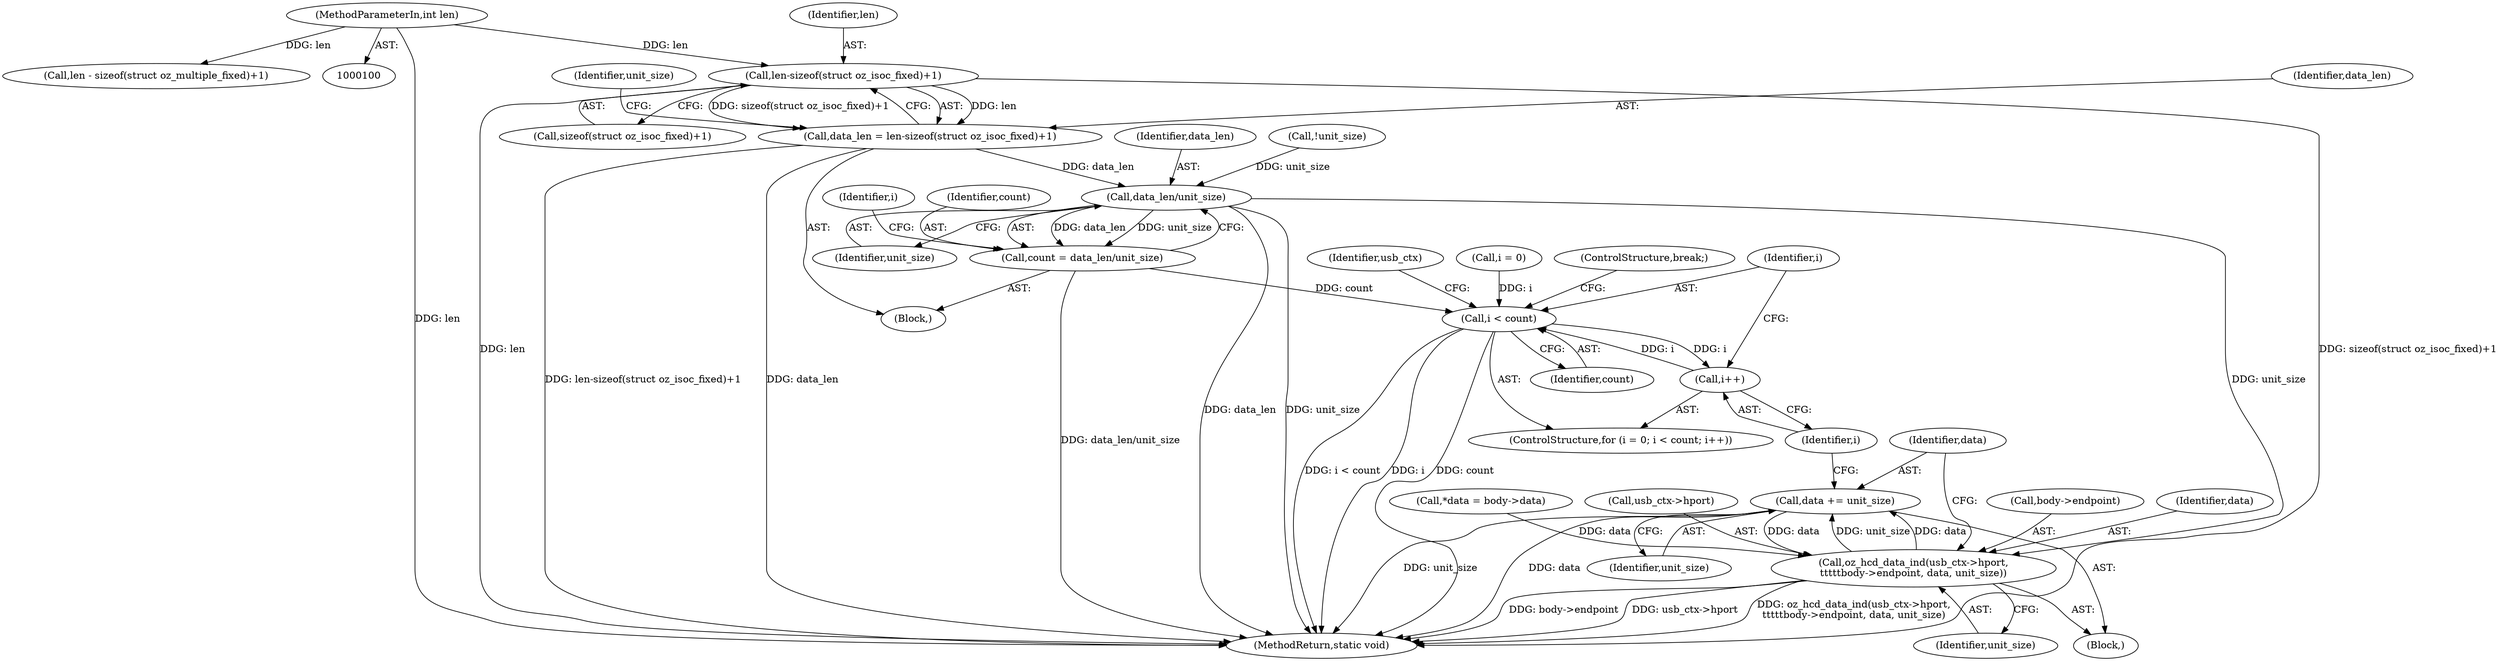 digraph "0_linux_04bf464a5dfd9ade0dda918e44366c2c61fce80b@API" {
"1000175" [label="(Call,len-sizeof(struct oz_isoc_fixed)+1)"];
"1000103" [label="(MethodParameterIn,int len)"];
"1000173" [label="(Call,data_len = len-sizeof(struct oz_isoc_fixed)+1)"];
"1000201" [label="(Call,data_len/unit_size)"];
"1000199" [label="(Call,count = data_len/unit_size)"];
"1000208" [label="(Call,i < count)"];
"1000211" [label="(Call,i++)"];
"1000214" [label="(Call,oz_hcd_data_ind(usb_ctx->hport,\n\t\t\t\t\tbody->endpoint, data, unit_size))"];
"1000223" [label="(Call,data += unit_size)"];
"1000204" [label="(ControlStructure,for (i = 0; i < count; i++))"];
"1000227" [label="(MethodReturn,static void)"];
"1000225" [label="(Identifier,unit_size)"];
"1000165" [label="(Block,)"];
"1000210" [label="(Identifier,count)"];
"1000183" [label="(Identifier,unit_size)"];
"1000203" [label="(Identifier,unit_size)"];
"1000201" [label="(Call,data_len/unit_size)"];
"1000202" [label="(Identifier,data_len)"];
"1000216" [label="(Identifier,usb_ctx)"];
"1000173" [label="(Call,data_len = len-sizeof(struct oz_isoc_fixed)+1)"];
"1000218" [label="(Call,body->endpoint)"];
"1000223" [label="(Call,data += unit_size)"];
"1000176" [label="(Identifier,len)"];
"1000177" [label="(Call,sizeof(struct oz_isoc_fixed)+1)"];
"1000224" [label="(Identifier,data)"];
"1000200" [label="(Identifier,count)"];
"1000214" [label="(Call,oz_hcd_data_ind(usb_ctx->hport,\n\t\t\t\t\tbody->endpoint, data, unit_size))"];
"1000209" [label="(Identifier,i)"];
"1000205" [label="(Call,i = 0)"];
"1000221" [label="(Identifier,data)"];
"1000188" [label="(Call,*data = body->data)"];
"1000103" [label="(MethodParameterIn,int len)"];
"1000199" [label="(Call,count = data_len/unit_size)"];
"1000211" [label="(Call,i++)"];
"1000226" [label="(ControlStructure,break;)"];
"1000134" [label="(Call,len - sizeof(struct oz_multiple_fixed)+1)"];
"1000206" [label="(Identifier,i)"];
"1000208" [label="(Call,i < count)"];
"1000215" [label="(Call,usb_ctx->hport)"];
"1000175" [label="(Call,len-sizeof(struct oz_isoc_fixed)+1)"];
"1000213" [label="(Block,)"];
"1000222" [label="(Identifier,unit_size)"];
"1000174" [label="(Identifier,data_len)"];
"1000212" [label="(Identifier,i)"];
"1000196" [label="(Call,!unit_size)"];
"1000175" -> "1000173"  [label="AST: "];
"1000175" -> "1000177"  [label="CFG: "];
"1000176" -> "1000175"  [label="AST: "];
"1000177" -> "1000175"  [label="AST: "];
"1000173" -> "1000175"  [label="CFG: "];
"1000175" -> "1000227"  [label="DDG: len"];
"1000175" -> "1000227"  [label="DDG: sizeof(struct oz_isoc_fixed)+1"];
"1000175" -> "1000173"  [label="DDG: len"];
"1000175" -> "1000173"  [label="DDG: sizeof(struct oz_isoc_fixed)+1"];
"1000103" -> "1000175"  [label="DDG: len"];
"1000103" -> "1000100"  [label="AST: "];
"1000103" -> "1000227"  [label="DDG: len"];
"1000103" -> "1000134"  [label="DDG: len"];
"1000173" -> "1000165"  [label="AST: "];
"1000174" -> "1000173"  [label="AST: "];
"1000183" -> "1000173"  [label="CFG: "];
"1000173" -> "1000227"  [label="DDG: data_len"];
"1000173" -> "1000227"  [label="DDG: len-sizeof(struct oz_isoc_fixed)+1"];
"1000173" -> "1000201"  [label="DDG: data_len"];
"1000201" -> "1000199"  [label="AST: "];
"1000201" -> "1000203"  [label="CFG: "];
"1000202" -> "1000201"  [label="AST: "];
"1000203" -> "1000201"  [label="AST: "];
"1000199" -> "1000201"  [label="CFG: "];
"1000201" -> "1000227"  [label="DDG: unit_size"];
"1000201" -> "1000227"  [label="DDG: data_len"];
"1000201" -> "1000199"  [label="DDG: data_len"];
"1000201" -> "1000199"  [label="DDG: unit_size"];
"1000196" -> "1000201"  [label="DDG: unit_size"];
"1000201" -> "1000214"  [label="DDG: unit_size"];
"1000199" -> "1000165"  [label="AST: "];
"1000200" -> "1000199"  [label="AST: "];
"1000206" -> "1000199"  [label="CFG: "];
"1000199" -> "1000227"  [label="DDG: data_len/unit_size"];
"1000199" -> "1000208"  [label="DDG: count"];
"1000208" -> "1000204"  [label="AST: "];
"1000208" -> "1000210"  [label="CFG: "];
"1000209" -> "1000208"  [label="AST: "];
"1000210" -> "1000208"  [label="AST: "];
"1000216" -> "1000208"  [label="CFG: "];
"1000226" -> "1000208"  [label="CFG: "];
"1000208" -> "1000227"  [label="DDG: i"];
"1000208" -> "1000227"  [label="DDG: count"];
"1000208" -> "1000227"  [label="DDG: i < count"];
"1000205" -> "1000208"  [label="DDG: i"];
"1000211" -> "1000208"  [label="DDG: i"];
"1000208" -> "1000211"  [label="DDG: i"];
"1000211" -> "1000204"  [label="AST: "];
"1000211" -> "1000212"  [label="CFG: "];
"1000212" -> "1000211"  [label="AST: "];
"1000209" -> "1000211"  [label="CFG: "];
"1000214" -> "1000213"  [label="AST: "];
"1000214" -> "1000222"  [label="CFG: "];
"1000215" -> "1000214"  [label="AST: "];
"1000218" -> "1000214"  [label="AST: "];
"1000221" -> "1000214"  [label="AST: "];
"1000222" -> "1000214"  [label="AST: "];
"1000224" -> "1000214"  [label="CFG: "];
"1000214" -> "1000227"  [label="DDG: oz_hcd_data_ind(usb_ctx->hport,\n\t\t\t\t\tbody->endpoint, data, unit_size)"];
"1000214" -> "1000227"  [label="DDG: body->endpoint"];
"1000214" -> "1000227"  [label="DDG: usb_ctx->hport"];
"1000188" -> "1000214"  [label="DDG: data"];
"1000223" -> "1000214"  [label="DDG: data"];
"1000214" -> "1000223"  [label="DDG: unit_size"];
"1000214" -> "1000223"  [label="DDG: data"];
"1000223" -> "1000213"  [label="AST: "];
"1000223" -> "1000225"  [label="CFG: "];
"1000224" -> "1000223"  [label="AST: "];
"1000225" -> "1000223"  [label="AST: "];
"1000212" -> "1000223"  [label="CFG: "];
"1000223" -> "1000227"  [label="DDG: unit_size"];
"1000223" -> "1000227"  [label="DDG: data"];
}
